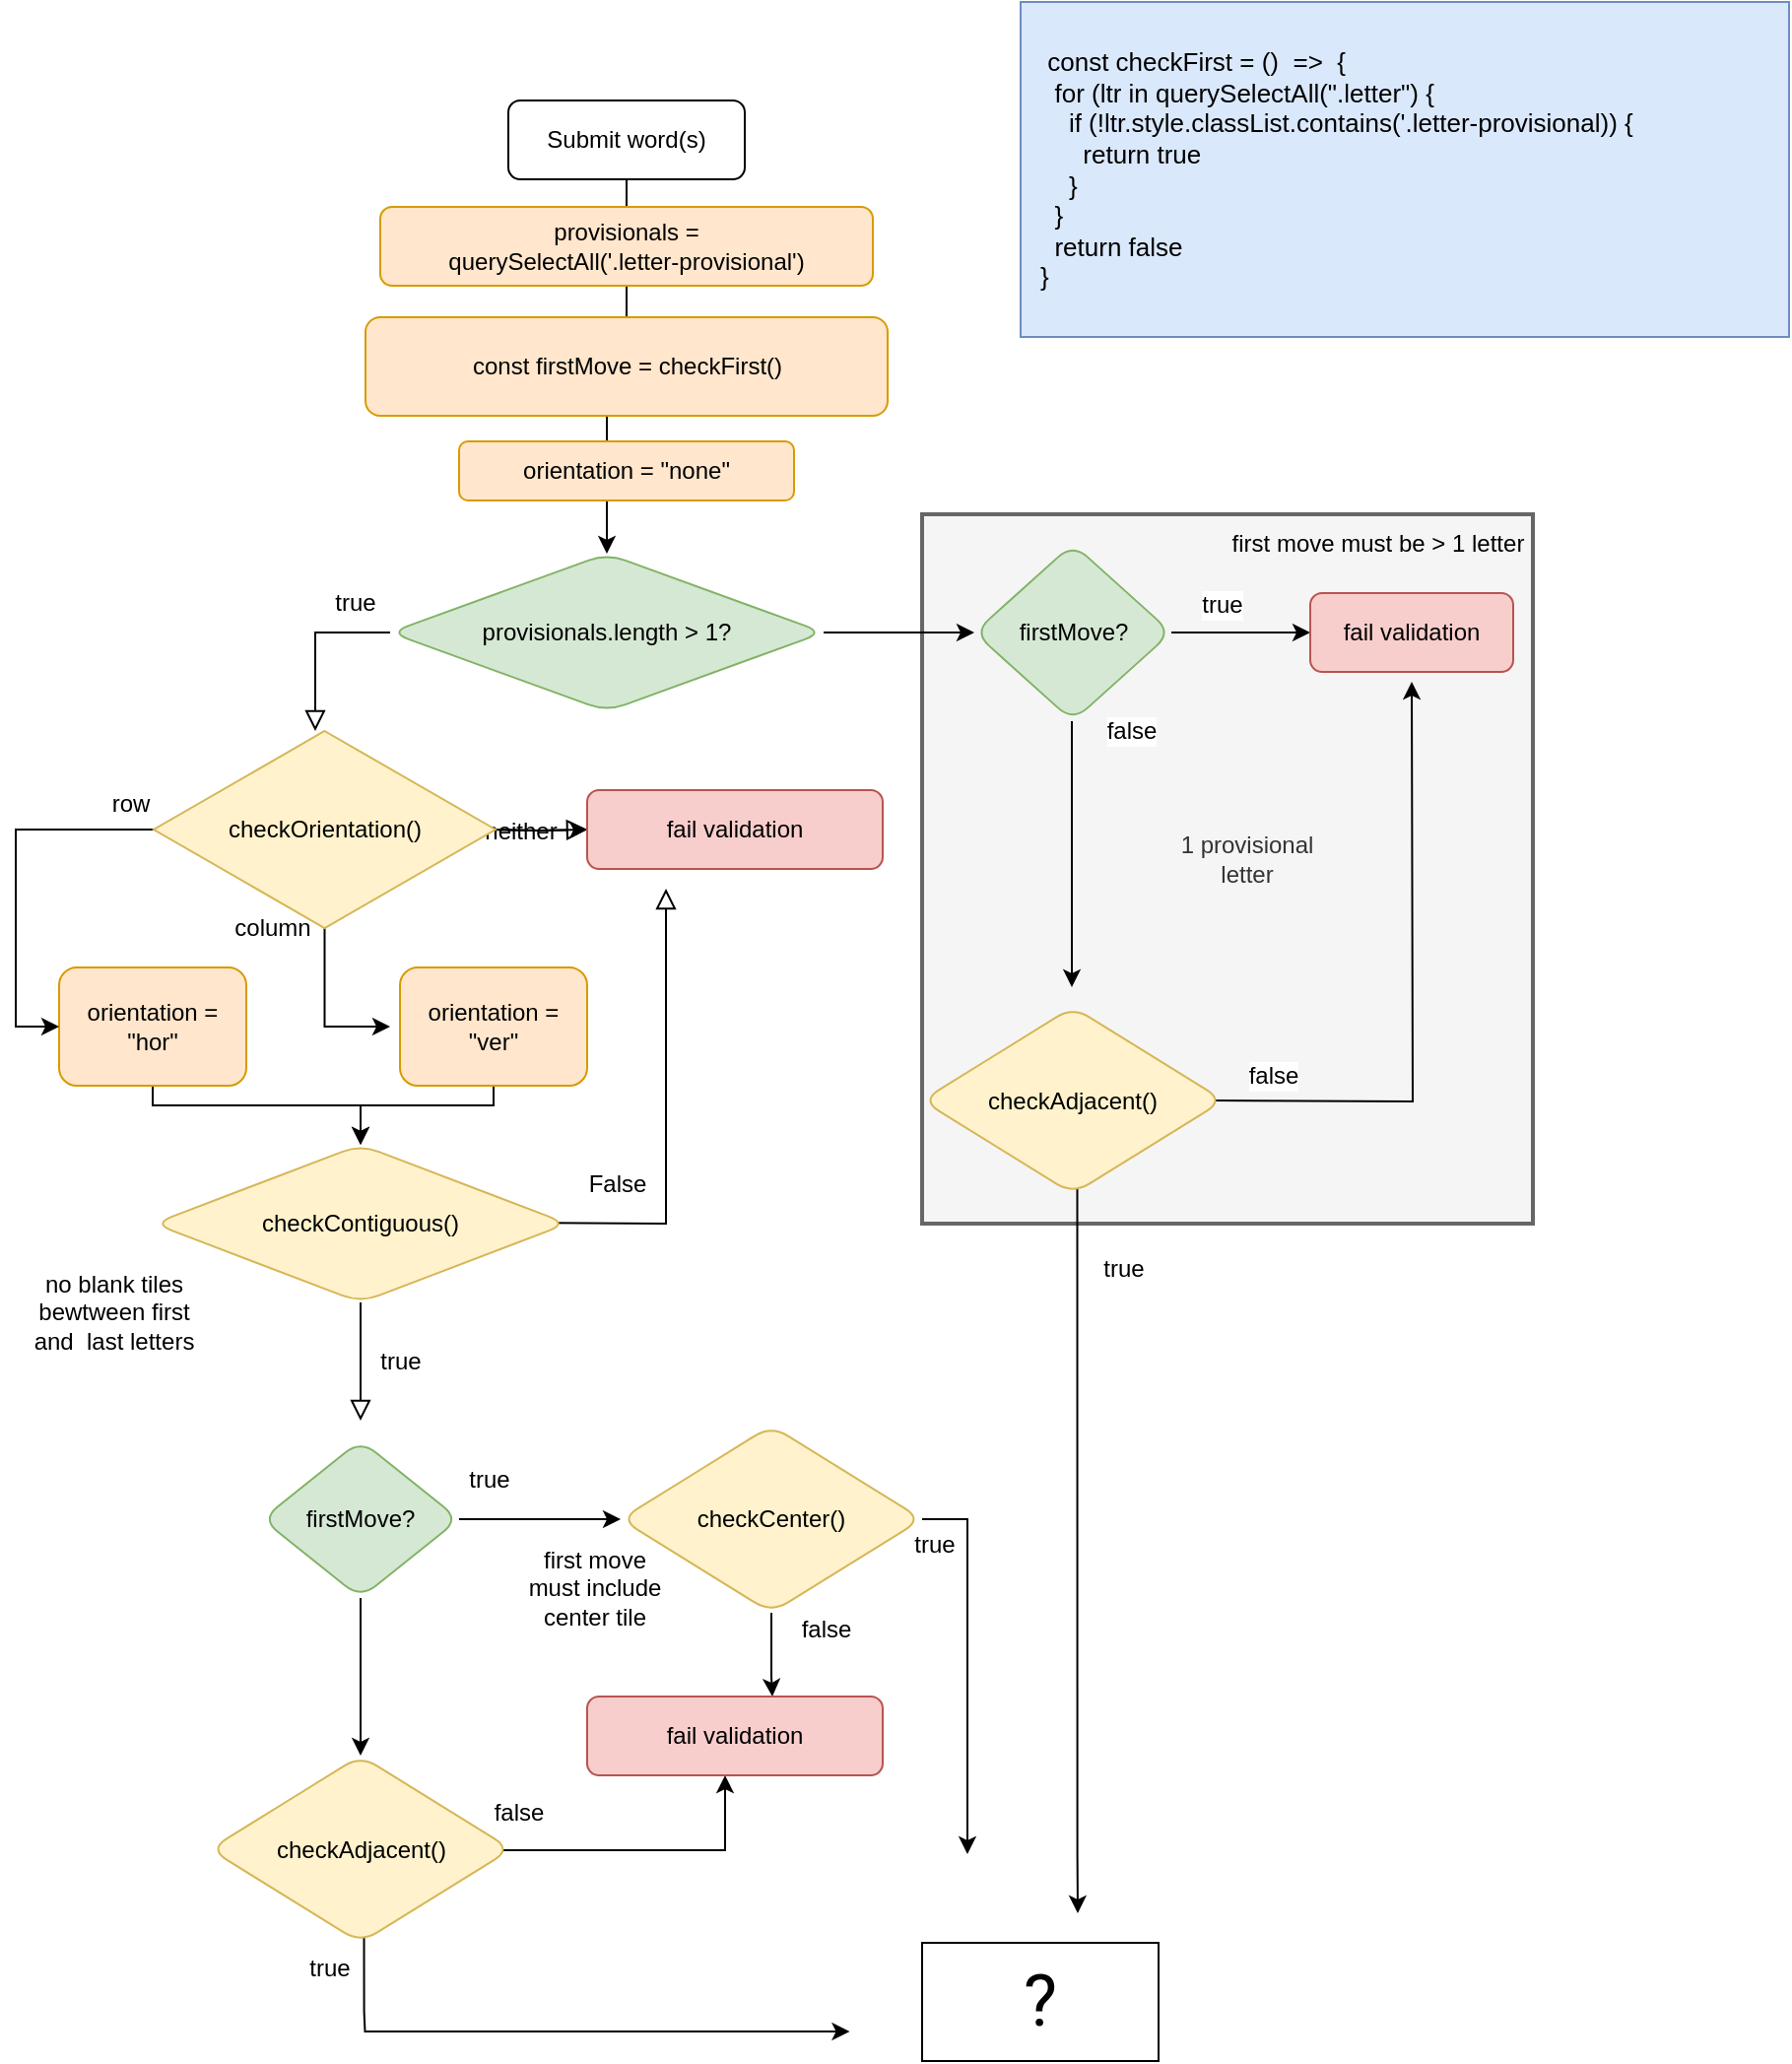 <mxfile version="15.0.2" type="github">
  <diagram id="C5RBs43oDa-KdzZeNtuy" name="Page-1">
    <mxGraphModel dx="909" dy="1769" grid="1" gridSize="10" guides="1" tooltips="1" connect="1" arrows="1" fold="1" page="1" pageScale="1" pageWidth="827" pageHeight="1169" math="0" shadow="0">
      <root>
        <mxCell id="WIyWlLk6GJQsqaUBKTNV-0" />
        <mxCell id="WIyWlLk6GJQsqaUBKTNV-1" parent="WIyWlLk6GJQsqaUBKTNV-0" />
        <mxCell id="B9vjs9ET7ZfUk91R_xlY-43" value="" style="rounded=0;whiteSpace=wrap;html=1;fontSize=12;strokeColor=#666666;strokeWidth=2;align=left;fillColor=#f5f5f5;fontColor=#333333;" vertex="1" parent="WIyWlLk6GJQsqaUBKTNV-1">
          <mxGeometry x="480" y="-100" width="310" height="360" as="geometry" />
        </mxCell>
        <mxCell id="WIyWlLk6GJQsqaUBKTNV-2" value="" style="rounded=0;html=1;jettySize=auto;orthogonalLoop=1;fontSize=12;endArrow=block;endFill=0;endSize=8;strokeWidth=1;shadow=0;labelBackgroundColor=none;edgeStyle=orthogonalEdgeStyle;startArrow=none;" parent="WIyWlLk6GJQsqaUBKTNV-1" source="cBJYaKPMgjWSNJEbzJ4k-7" target="B9vjs9ET7ZfUk91R_xlY-6" edge="1">
          <mxGeometry relative="1" as="geometry">
            <Array as="points">
              <mxPoint x="172" y="-40" />
            </Array>
            <mxPoint x="150" y="-20" as="targetPoint" />
          </mxGeometry>
        </mxCell>
        <mxCell id="cBJYaKPMgjWSNJEbzJ4k-10" value="true" style="edgeLabel;html=1;align=center;verticalAlign=middle;resizable=0;points=[];fontSize=12;" parent="WIyWlLk6GJQsqaUBKTNV-2" vertex="1" connectable="0">
          <mxGeometry x="0.287" relative="1" as="geometry">
            <mxPoint x="20" y="-34" as="offset" />
          </mxGeometry>
        </mxCell>
        <mxCell id="B9vjs9ET7ZfUk91R_xlY-32" style="edgeStyle=orthogonalEdgeStyle;rounded=0;orthogonalLoop=1;jettySize=auto;html=1;fontSize=12;" edge="1" parent="WIyWlLk6GJQsqaUBKTNV-1" source="WIyWlLk6GJQsqaUBKTNV-3" target="cBJYaKPMgjWSNJEbzJ4k-7">
          <mxGeometry relative="1" as="geometry" />
        </mxCell>
        <mxCell id="WIyWlLk6GJQsqaUBKTNV-3" value="Submit word(s)" style="rounded=1;whiteSpace=wrap;html=1;fontSize=12;glass=0;strokeWidth=1;shadow=0;" parent="WIyWlLk6GJQsqaUBKTNV-1" vertex="1">
          <mxGeometry x="270" y="-310" width="120" height="40" as="geometry" />
        </mxCell>
        <mxCell id="WIyWlLk6GJQsqaUBKTNV-4" value="true" style="rounded=0;html=1;jettySize=auto;orthogonalLoop=1;fontSize=12;endArrow=block;endFill=0;endSize=8;strokeWidth=1;shadow=0;labelBackgroundColor=none;edgeStyle=orthogonalEdgeStyle;startArrow=none;" parent="WIyWlLk6GJQsqaUBKTNV-1" source="cBJYaKPMgjWSNJEbzJ4k-3" edge="1">
          <mxGeometry y="20" relative="1" as="geometry">
            <mxPoint as="offset" />
            <mxPoint x="195" y="360" as="targetPoint" />
            <Array as="points">
              <mxPoint x="210" y="300" />
              <mxPoint x="210" y="300" />
            </Array>
          </mxGeometry>
        </mxCell>
        <mxCell id="WIyWlLk6GJQsqaUBKTNV-5" value="neither" style="edgeStyle=orthogonalEdgeStyle;rounded=0;html=1;jettySize=auto;orthogonalLoop=1;fontSize=12;endArrow=block;endFill=0;endSize=8;strokeWidth=1;shadow=0;labelBackgroundColor=none;" parent="WIyWlLk6GJQsqaUBKTNV-1" target="WIyWlLk6GJQsqaUBKTNV-7" edge="1">
          <mxGeometry y="10" relative="1" as="geometry">
            <mxPoint as="offset" />
            <mxPoint x="260" y="60" as="sourcePoint" />
          </mxGeometry>
        </mxCell>
        <mxCell id="B9vjs9ET7ZfUk91R_xlY-2" value="" style="edgeStyle=orthogonalEdgeStyle;rounded=0;orthogonalLoop=1;jettySize=auto;html=1;fontSize=12;" edge="1" parent="WIyWlLk6GJQsqaUBKTNV-1" target="WIyWlLk6GJQsqaUBKTNV-7">
          <mxGeometry relative="1" as="geometry">
            <mxPoint x="260" y="60" as="sourcePoint" />
          </mxGeometry>
        </mxCell>
        <mxCell id="WIyWlLk6GJQsqaUBKTNV-7" value="fail validation" style="rounded=1;whiteSpace=wrap;html=1;fontSize=12;glass=0;strokeWidth=1;shadow=0;fillColor=#f8cecc;strokeColor=#b85450;" parent="WIyWlLk6GJQsqaUBKTNV-1" vertex="1">
          <mxGeometry x="310" y="40" width="150" height="40" as="geometry" />
        </mxCell>
        <mxCell id="cBJYaKPMgjWSNJEbzJ4k-42" style="edgeStyle=orthogonalEdgeStyle;rounded=0;orthogonalLoop=1;jettySize=auto;html=1;fontSize=12;" parent="WIyWlLk6GJQsqaUBKTNV-1" source="cBJYaKPMgjWSNJEbzJ4k-1" edge="1" target="cBJYaKPMgjWSNJEbzJ4k-39">
          <mxGeometry relative="1" as="geometry">
            <mxPoint x="650" y="-35" as="targetPoint" />
            <Array as="points">
              <mxPoint x="650" y="-40" />
              <mxPoint x="650" y="-40" />
            </Array>
          </mxGeometry>
        </mxCell>
        <mxCell id="cBJYaKPMgjWSNJEbzJ4k-48" value="false" style="edgeStyle=orthogonalEdgeStyle;rounded=0;orthogonalLoop=1;jettySize=auto;html=1;fontSize=12;" parent="WIyWlLk6GJQsqaUBKTNV-1" edge="1">
          <mxGeometry x="-0.926" y="30" relative="1" as="geometry">
            <mxPoint x="556" y="140" as="targetPoint" />
            <mxPoint x="556" y="5" as="sourcePoint" />
            <Array as="points">
              <mxPoint x="556" y="100" />
              <mxPoint x="556" y="100" />
            </Array>
            <mxPoint as="offset" />
          </mxGeometry>
        </mxCell>
        <mxCell id="cBJYaKPMgjWSNJEbzJ4k-1" value="firstMove?" style="rhombus;whiteSpace=wrap;html=1;shadow=0;fontFamily=Helvetica;fontSize=12;align=center;strokeWidth=1;fillColor=#d5e8d4;rounded=1;strokeColor=#82b366;glass=0;" parent="WIyWlLk6GJQsqaUBKTNV-1" vertex="1">
          <mxGeometry x="506.5" y="-85" width="100" height="90" as="geometry" />
        </mxCell>
        <mxCell id="cBJYaKPMgjWSNJEbzJ4k-13" value="true" style="edgeLabel;html=1;align=center;verticalAlign=middle;resizable=0;points=[];fontSize=12;" parent="WIyWlLk6GJQsqaUBKTNV-1" vertex="1" connectable="0">
          <mxGeometry x="632" y="-54" as="geometry" />
        </mxCell>
        <mxCell id="cBJYaKPMgjWSNJEbzJ4k-15" value="False" style="edgeStyle=orthogonalEdgeStyle;rounded=0;html=1;jettySize=auto;orthogonalLoop=1;fontSize=12;endArrow=block;endFill=0;endSize=8;strokeWidth=1;shadow=0;labelBackgroundColor=none;" parent="WIyWlLk6GJQsqaUBKTNV-1" edge="1">
          <mxGeometry x="-0.502" y="20" relative="1" as="geometry">
            <mxPoint as="offset" />
            <mxPoint x="260" y="259.5" as="sourcePoint" />
            <mxPoint x="350" y="90" as="targetPoint" />
            <Array as="points">
              <mxPoint x="270" y="260" />
              <mxPoint x="270" y="260" />
            </Array>
          </mxGeometry>
        </mxCell>
        <mxCell id="cBJYaKPMgjWSNJEbzJ4k-3" value="checkContiguous()" style="rhombus;whiteSpace=wrap;html=1;shadow=0;fontFamily=Helvetica;fontSize=12;align=center;strokeWidth=1;fillColor=#fff2cc;strokeColor=#d6b656;rounded=1;glass=0;" parent="WIyWlLk6GJQsqaUBKTNV-1" vertex="1">
          <mxGeometry x="90" y="220" width="210" height="80" as="geometry" />
        </mxCell>
        <mxCell id="cBJYaKPMgjWSNJEbzJ4k-19" value="true" style="edgeLabel;html=1;align=center;verticalAlign=middle;resizable=0;points=[];fontSize=12;" parent="WIyWlLk6GJQsqaUBKTNV-1" vertex="1" connectable="0">
          <mxGeometry x="260" y="390" as="geometry" />
        </mxCell>
        <mxCell id="B9vjs9ET7ZfUk91R_xlY-18" style="edgeStyle=orthogonalEdgeStyle;rounded=0;orthogonalLoop=1;jettySize=auto;html=1;fontSize=12;" edge="1" parent="WIyWlLk6GJQsqaUBKTNV-1" source="cBJYaKPMgjWSNJEbzJ4k-22" target="cBJYaKPMgjWSNJEbzJ4k-3">
          <mxGeometry relative="1" as="geometry">
            <mxPoint x="89.5" y="250" as="targetPoint" />
            <Array as="points">
              <mxPoint x="90" y="200" />
              <mxPoint x="195" y="200" />
            </Array>
          </mxGeometry>
        </mxCell>
        <mxCell id="cBJYaKPMgjWSNJEbzJ4k-22" value="orientation = &quot;hor&quot;" style="rounded=1;whiteSpace=wrap;html=1;fontSize=12;glass=0;strokeWidth=1;shadow=0;fillColor=#ffe6cc;strokeColor=#d79b00;" parent="WIyWlLk6GJQsqaUBKTNV-1" vertex="1">
          <mxGeometry x="42" y="130" width="95" height="60" as="geometry" />
        </mxCell>
        <mxCell id="cBJYaKPMgjWSNJEbzJ4k-53" style="edgeStyle=orthogonalEdgeStyle;rounded=0;orthogonalLoop=1;jettySize=auto;html=1;entryX=0;entryY=0.5;entryDx=0;entryDy=0;fontSize=12;" parent="WIyWlLk6GJQsqaUBKTNV-1" source="cBJYaKPMgjWSNJEbzJ4k-5" target="cBJYaKPMgjWSNJEbzJ4k-27" edge="1">
          <mxGeometry relative="1" as="geometry">
            <mxPoint x="330" y="410" as="targetPoint" />
          </mxGeometry>
        </mxCell>
        <mxCell id="cBJYaKPMgjWSNJEbzJ4k-54" style="edgeStyle=orthogonalEdgeStyle;rounded=0;orthogonalLoop=1;jettySize=auto;html=1;fontSize=12;entryX=0.5;entryY=0;entryDx=0;entryDy=0;" parent="WIyWlLk6GJQsqaUBKTNV-1" source="cBJYaKPMgjWSNJEbzJ4k-5" edge="1" target="B9vjs9ET7ZfUk91R_xlY-36">
          <mxGeometry relative="1" as="geometry">
            <mxPoint x="210" y="510" as="targetPoint" />
            <Array as="points" />
          </mxGeometry>
        </mxCell>
        <mxCell id="cBJYaKPMgjWSNJEbzJ4k-5" value="firstMove?" style="rhombus;whiteSpace=wrap;html=1;shadow=0;fontFamily=Helvetica;fontSize=12;align=center;strokeWidth=1;fillColor=#d5e8d4;rounded=1;strokeColor=#82b366;glass=0;" parent="WIyWlLk6GJQsqaUBKTNV-1" vertex="1">
          <mxGeometry x="145" y="370" width="100" height="80" as="geometry" />
        </mxCell>
        <mxCell id="cBJYaKPMgjWSNJEbzJ4k-36" style="edgeStyle=orthogonalEdgeStyle;rounded=0;orthogonalLoop=1;jettySize=auto;html=1;fontSize=12;" parent="WIyWlLk6GJQsqaUBKTNV-1" source="cBJYaKPMgjWSNJEbzJ4k-27" edge="1">
          <mxGeometry relative="1" as="geometry">
            <mxPoint x="503" y="580" as="targetPoint" />
            <Array as="points">
              <mxPoint x="503" y="410" />
            </Array>
            <mxPoint x="503" y="449.997" as="sourcePoint" />
          </mxGeometry>
        </mxCell>
        <mxCell id="cBJYaKPMgjWSNJEbzJ4k-61" value="true" style="edgeLabel;html=1;align=center;verticalAlign=middle;resizable=0;points=[];fontSize=12;" parent="cBJYaKPMgjWSNJEbzJ4k-36" vertex="1" connectable="0">
          <mxGeometry x="-0.675" y="2" relative="1" as="geometry">
            <mxPoint x="-19" y="4" as="offset" />
          </mxGeometry>
        </mxCell>
        <mxCell id="B9vjs9ET7ZfUk91R_xlY-47" style="edgeStyle=orthogonalEdgeStyle;rounded=0;orthogonalLoop=1;jettySize=auto;html=1;fontSize=12;" edge="1" parent="WIyWlLk6GJQsqaUBKTNV-1" source="cBJYaKPMgjWSNJEbzJ4k-27" target="B9vjs9ET7ZfUk91R_xlY-46">
          <mxGeometry relative="1" as="geometry">
            <Array as="points">
              <mxPoint x="404" y="490" />
              <mxPoint x="404" y="490" />
            </Array>
          </mxGeometry>
        </mxCell>
        <mxCell id="B9vjs9ET7ZfUk91R_xlY-48" value="false" style="edgeLabel;html=1;align=center;verticalAlign=middle;resizable=0;points=[];fontSize=12;" vertex="1" connectable="0" parent="B9vjs9ET7ZfUk91R_xlY-47">
          <mxGeometry x="-0.594" relative="1" as="geometry">
            <mxPoint x="27" as="offset" />
          </mxGeometry>
        </mxCell>
        <mxCell id="cBJYaKPMgjWSNJEbzJ4k-27" value="checkCenter()" style="rhombus;whiteSpace=wrap;html=1;rounded=1;shadow=0;strokeWidth=1;glass=0;fillColor=#fff2cc;strokeColor=#d6b656;fontSize=12;" parent="WIyWlLk6GJQsqaUBKTNV-1" vertex="1">
          <mxGeometry x="327" y="362.5" width="153" height="95" as="geometry" />
        </mxCell>
        <mxCell id="B9vjs9ET7ZfUk91R_xlY-44" style="edgeStyle=orthogonalEdgeStyle;rounded=0;orthogonalLoop=1;jettySize=auto;html=1;entryX=0;entryY=0.5;entryDx=0;entryDy=0;fontSize=12;" edge="1" parent="WIyWlLk6GJQsqaUBKTNV-1" source="cBJYaKPMgjWSNJEbzJ4k-7" target="cBJYaKPMgjWSNJEbzJ4k-1">
          <mxGeometry relative="1" as="geometry" />
        </mxCell>
        <mxCell id="cBJYaKPMgjWSNJEbzJ4k-7" value="provisionals.length &amp;gt; 1?" style="rhombus;whiteSpace=wrap;html=1;shadow=0;fontFamily=Helvetica;fontSize=12;align=center;strokeWidth=1;rounded=1;strokeColor=#82b366;fillColor=#d5e8d4;glass=0;" parent="WIyWlLk6GJQsqaUBKTNV-1" vertex="1">
          <mxGeometry x="210" y="-80" width="220" height="80" as="geometry" />
        </mxCell>
        <mxCell id="cBJYaKPMgjWSNJEbzJ4k-55" style="edgeStyle=orthogonalEdgeStyle;rounded=0;orthogonalLoop=1;jettySize=auto;html=1;fontSize=12;" parent="WIyWlLk6GJQsqaUBKTNV-1" edge="1">
          <mxGeometry relative="1" as="geometry">
            <mxPoint x="443.25" y="670" as="targetPoint" />
            <Array as="points">
              <mxPoint x="197.25" y="660" />
              <mxPoint x="197.25" y="660" />
            </Array>
            <mxPoint x="196.75" y="620" as="sourcePoint" />
          </mxGeometry>
        </mxCell>
        <mxCell id="cBJYaKPMgjWSNJEbzJ4k-56" value="true" style="edgeLabel;html=1;align=center;verticalAlign=middle;resizable=0;points=[];fontSize=12;" parent="cBJYaKPMgjWSNJEbzJ4k-55" vertex="1" connectable="0">
          <mxGeometry x="-0.653" y="2" relative="1" as="geometry">
            <mxPoint x="-20" y="-30" as="offset" />
          </mxGeometry>
        </mxCell>
        <mxCell id="cBJYaKPMgjWSNJEbzJ4k-57" value="" style="edgeStyle=orthogonalEdgeStyle;rounded=0;orthogonalLoop=1;jettySize=auto;html=1;fontSize=12;exitX=0.962;exitY=0.505;exitDx=0;exitDy=0;exitPerimeter=0;" parent="WIyWlLk6GJQsqaUBKTNV-1" source="B9vjs9ET7ZfUk91R_xlY-36" edge="1">
          <mxGeometry relative="1" as="geometry">
            <mxPoint x="380" y="540" as="targetPoint" />
            <mxPoint x="300" y="580" as="sourcePoint" />
            <Array as="points">
              <mxPoint x="380" y="578" />
            </Array>
          </mxGeometry>
        </mxCell>
        <mxCell id="cBJYaKPMgjWSNJEbzJ4k-60" value="false" style="edgeLabel;html=1;align=center;verticalAlign=middle;resizable=0;points=[];fontSize=12;" parent="cBJYaKPMgjWSNJEbzJ4k-57" vertex="1" connectable="0">
          <mxGeometry x="-0.889" y="-1" relative="1" as="geometry">
            <mxPoint x="1" y="-20" as="offset" />
          </mxGeometry>
        </mxCell>
        <mxCell id="cBJYaKPMgjWSNJEbzJ4k-39" value="fail validation" style="rounded=1;whiteSpace=wrap;html=1;fontSize=12;glass=0;strokeWidth=1;shadow=0;fillColor=#f8cecc;strokeColor=#b85450;" parent="WIyWlLk6GJQsqaUBKTNV-1" vertex="1">
          <mxGeometry x="677" y="-60" width="103" height="40" as="geometry" />
        </mxCell>
        <mxCell id="cBJYaKPMgjWSNJEbzJ4k-43" value="orientation = &quot;none&quot;" style="rounded=1;whiteSpace=wrap;html=1;fontSize=12;glass=0;strokeWidth=1;shadow=0;fillColor=#ffe6cc;strokeColor=#d79b00;" parent="WIyWlLk6GJQsqaUBKTNV-1" vertex="1">
          <mxGeometry x="245" y="-137" width="170" height="30" as="geometry" />
        </mxCell>
        <mxCell id="cBJYaKPMgjWSNJEbzJ4k-45" value="const firstMove = checkFirst()" style="rounded=1;whiteSpace=wrap;html=1;fontSize=12;glass=0;strokeWidth=1;shadow=0;fillColor=#ffe6cc;strokeColor=#d79b00;" parent="WIyWlLk6GJQsqaUBKTNV-1" vertex="1">
          <mxGeometry x="197.5" y="-200" width="265" height="50" as="geometry" />
        </mxCell>
        <mxCell id="cBJYaKPMgjWSNJEbzJ4k-49" style="edgeStyle=orthogonalEdgeStyle;rounded=0;orthogonalLoop=1;jettySize=auto;html=1;exitX=0.961;exitY=0.447;exitDx=0;exitDy=0;exitPerimeter=0;fontSize=12;" parent="WIyWlLk6GJQsqaUBKTNV-1" edge="1">
          <mxGeometry relative="1" as="geometry">
            <mxPoint x="728.5" y="-15" as="targetPoint" />
            <mxPoint x="627.033" y="197.465" as="sourcePoint" />
          </mxGeometry>
        </mxCell>
        <mxCell id="cBJYaKPMgjWSNJEbzJ4k-50" value="false" style="edgeLabel;html=1;align=center;verticalAlign=middle;resizable=0;points=[];fontSize=12;" parent="cBJYaKPMgjWSNJEbzJ4k-49" vertex="1" connectable="0">
          <mxGeometry x="-0.81" y="1" relative="1" as="geometry">
            <mxPoint x="1" y="-12" as="offset" />
          </mxGeometry>
        </mxCell>
        <mxCell id="cBJYaKPMgjWSNJEbzJ4k-51" value="true" style="edgeStyle=orthogonalEdgeStyle;rounded=0;orthogonalLoop=1;jettySize=auto;html=1;exitX=1;exitY=1;exitDx=0;exitDy=0;fontSize=12;" parent="WIyWlLk6GJQsqaUBKTNV-1" edge="1">
          <mxGeometry x="-0.675" y="23" relative="1" as="geometry">
            <mxPoint x="559" y="610" as="targetPoint" />
            <mxPoint x="558.75" y="220" as="sourcePoint" />
            <Array as="points">
              <mxPoint x="559" y="580" />
            </Array>
            <mxPoint as="offset" />
          </mxGeometry>
        </mxCell>
        <mxCell id="cBJYaKPMgjWSNJEbzJ4k-47" value="checkAdjacent()" style="rhombus;whiteSpace=wrap;html=1;rounded=1;shadow=0;strokeWidth=1;glass=0;strokeColor=#d6b656;fillColor=#fff2cc;fontSize=12;" parent="WIyWlLk6GJQsqaUBKTNV-1" vertex="1">
          <mxGeometry x="480" y="150" width="153" height="95" as="geometry" />
        </mxCell>
        <mxCell id="B9vjs9ET7ZfUk91R_xlY-9" style="edgeStyle=orthogonalEdgeStyle;rounded=0;orthogonalLoop=1;jettySize=auto;html=1;entryX=0;entryY=0.5;entryDx=0;entryDy=0;fontSize=12;" edge="1" parent="WIyWlLk6GJQsqaUBKTNV-1" source="B9vjs9ET7ZfUk91R_xlY-6" target="cBJYaKPMgjWSNJEbzJ4k-22">
          <mxGeometry relative="1" as="geometry">
            <mxPoint x="50" y="160" as="targetPoint" />
            <Array as="points">
              <mxPoint x="20" y="60" />
              <mxPoint x="20" y="160" />
            </Array>
          </mxGeometry>
        </mxCell>
        <mxCell id="B9vjs9ET7ZfUk91R_xlY-15" value="row" style="edgeLabel;html=1;align=center;verticalAlign=middle;resizable=0;points=[];fontSize=12;" vertex="1" connectable="0" parent="B9vjs9ET7ZfUk91R_xlY-9">
          <mxGeometry x="-0.484" y="-1" relative="1" as="geometry">
            <mxPoint x="37" y="-12" as="offset" />
          </mxGeometry>
        </mxCell>
        <mxCell id="B9vjs9ET7ZfUk91R_xlY-12" style="edgeStyle=orthogonalEdgeStyle;rounded=0;orthogonalLoop=1;jettySize=auto;html=1;fontSize=12;" edge="1" parent="WIyWlLk6GJQsqaUBKTNV-1" source="B9vjs9ET7ZfUk91R_xlY-6">
          <mxGeometry relative="1" as="geometry">
            <mxPoint x="210" y="160" as="targetPoint" />
            <Array as="points">
              <mxPoint x="177" y="160" />
              <mxPoint x="200" y="160" />
            </Array>
          </mxGeometry>
        </mxCell>
        <mxCell id="B9vjs9ET7ZfUk91R_xlY-16" value="column" style="edgeLabel;html=1;align=center;verticalAlign=middle;resizable=0;points=[];fontSize=12;" vertex="1" connectable="0" parent="B9vjs9ET7ZfUk91R_xlY-12">
          <mxGeometry x="-0.651" y="-1" relative="1" as="geometry">
            <mxPoint x="-26" y="-15" as="offset" />
          </mxGeometry>
        </mxCell>
        <mxCell id="B9vjs9ET7ZfUk91R_xlY-6" value="checkOrientation()" style="strokeWidth=1;html=1;shape=mxgraph.flowchart.decision;whiteSpace=wrap;rounded=1;shadow=0;strokeColor=#d6b656;fillColor=#fff2cc;glass=0;fontSize=12;" vertex="1" parent="WIyWlLk6GJQsqaUBKTNV-1">
          <mxGeometry x="90" y="10" width="173.5" height="100" as="geometry" />
        </mxCell>
        <mxCell id="B9vjs9ET7ZfUk91R_xlY-19" style="edgeStyle=orthogonalEdgeStyle;rounded=0;orthogonalLoop=1;jettySize=auto;html=1;fontSize=12;" edge="1" parent="WIyWlLk6GJQsqaUBKTNV-1" source="B9vjs9ET7ZfUk91R_xlY-8" target="cBJYaKPMgjWSNJEbzJ4k-3">
          <mxGeometry relative="1" as="geometry">
            <Array as="points">
              <mxPoint x="263" y="200" />
              <mxPoint x="195" y="200" />
            </Array>
          </mxGeometry>
        </mxCell>
        <mxCell id="B9vjs9ET7ZfUk91R_xlY-8" value="orientation = &quot;ver&quot;" style="rounded=1;whiteSpace=wrap;html=1;fontSize=12;glass=0;strokeWidth=1;shadow=0;fillColor=#ffe6cc;strokeColor=#d79b00;" vertex="1" parent="WIyWlLk6GJQsqaUBKTNV-1">
          <mxGeometry x="215" y="130" width="95" height="60" as="geometry" />
        </mxCell>
        <mxCell id="B9vjs9ET7ZfUk91R_xlY-23" value="no blank tiles bewtween first and&amp;nbsp; last letters" style="text;html=1;strokeColor=none;fillColor=none;align=center;verticalAlign=middle;whiteSpace=wrap;rounded=0;fontSize=12;" vertex="1" parent="WIyWlLk6GJQsqaUBKTNV-1">
          <mxGeometry x="20" y="280" width="100" height="50" as="geometry" />
        </mxCell>
        <mxCell id="B9vjs9ET7ZfUk91R_xlY-25" value="first move &lt;br style=&quot;font-size: 12px;&quot;&gt;must include &lt;br style=&quot;font-size: 12px;&quot;&gt;center tile" style="text;html=1;strokeColor=none;fillColor=none;align=center;verticalAlign=middle;whiteSpace=wrap;rounded=0;fontSize=12;" vertex="1" parent="WIyWlLk6GJQsqaUBKTNV-1">
          <mxGeometry x="263.5" y="420" width="100" height="50" as="geometry" />
        </mxCell>
        <mxCell id="B9vjs9ET7ZfUk91R_xlY-28" value="provisionals = &lt;br style=&quot;font-size: 12px;&quot;&gt;querySelectAll(&#39;.letter-provisional&#39;)" style="rounded=1;whiteSpace=wrap;html=1;fontSize=12;glass=0;strokeWidth=1;shadow=0;fillColor=#ffe6cc;strokeColor=#d79b00;" vertex="1" parent="WIyWlLk6GJQsqaUBKTNV-1">
          <mxGeometry x="205" y="-256" width="250" height="40" as="geometry" />
        </mxCell>
        <mxCell id="B9vjs9ET7ZfUk91R_xlY-31" value="&lt;font style=&quot;font-size: 13px&quot;&gt;&amp;nbsp;const checkFirst = ()&amp;nbsp; =&amp;gt;&amp;nbsp; {&lt;br&gt;&amp;nbsp; for (ltr in querySelectAll(&quot;.letter&quot;) {&lt;br&gt;&amp;nbsp; &amp;nbsp; if (!ltr.style.classList.contains(&#39;.letter-provisional)) {&amp;nbsp;&lt;br&gt;&amp;nbsp; &amp;nbsp; &amp;nbsp; return true&lt;br&gt;&amp;nbsp; &amp;nbsp; }&lt;br&gt;&amp;nbsp; }&lt;br&gt;&amp;nbsp; return false&lt;br&gt;&lt;/font&gt;&lt;font style=&quot;font-size: 13px&quot;&gt;&lt;font style=&quot;font-size: 13px&quot;&gt;}&lt;/font&gt;&lt;br&gt;&lt;/font&gt;" style="rounded=0;whiteSpace=wrap;html=1;fillColor=#dae8fc;strokeColor=#6c8ebf;align=left;fontSize=12;perimeterSpacing=6;spacingLeft=8;" vertex="1" parent="WIyWlLk6GJQsqaUBKTNV-1">
          <mxGeometry x="530" y="-360" width="390" height="170" as="geometry" />
        </mxCell>
        <mxCell id="B9vjs9ET7ZfUk91R_xlY-36" value="checkAdjacent()" style="rhombus;whiteSpace=wrap;html=1;rounded=1;shadow=0;strokeWidth=1;glass=0;strokeColor=#d6b656;fillColor=#fff2cc;fontSize=12;" vertex="1" parent="WIyWlLk6GJQsqaUBKTNV-1">
          <mxGeometry x="118.5" y="530" width="153" height="95" as="geometry" />
        </mxCell>
        <mxCell id="B9vjs9ET7ZfUk91R_xlY-38" value="first move must be &amp;gt; 1 letter" style="text;html=1;strokeColor=none;fillColor=none;align=center;verticalAlign=middle;whiteSpace=wrap;rounded=0;fontSize=12;" vertex="1" parent="WIyWlLk6GJQsqaUBKTNV-1">
          <mxGeometry x="620" y="-110" width="183" height="50" as="geometry" />
        </mxCell>
        <mxCell id="B9vjs9ET7ZfUk91R_xlY-39" value="&lt;font style=&quot;font-size: 36px&quot; face=&quot;Roboto&quot; data-font-src=&quot;https://fonts.googleapis.com/css?family=Roboto&quot;&gt;?&lt;/font&gt;" style="rounded=0;whiteSpace=wrap;html=1;fontSize=12;align=center;" vertex="1" parent="WIyWlLk6GJQsqaUBKTNV-1">
          <mxGeometry x="480" y="625" width="120" height="60" as="geometry" />
        </mxCell>
        <mxCell id="B9vjs9ET7ZfUk91R_xlY-45" value="1 provisional&lt;br&gt;letter" style="text;html=1;fillColor=#f5f5f5;align=center;verticalAlign=middle;whiteSpace=wrap;rounded=0;fontSize=12;fontColor=#333333;" vertex="1" parent="WIyWlLk6GJQsqaUBKTNV-1">
          <mxGeometry x="610" y="50" width="70" height="50" as="geometry" />
        </mxCell>
        <mxCell id="B9vjs9ET7ZfUk91R_xlY-46" value="fail validation" style="rounded=1;whiteSpace=wrap;html=1;fontSize=12;glass=0;strokeWidth=1;shadow=0;fillColor=#f8cecc;strokeColor=#b85450;" vertex="1" parent="WIyWlLk6GJQsqaUBKTNV-1">
          <mxGeometry x="310" y="500" width="150" height="40" as="geometry" />
        </mxCell>
      </root>
    </mxGraphModel>
  </diagram>
</mxfile>
